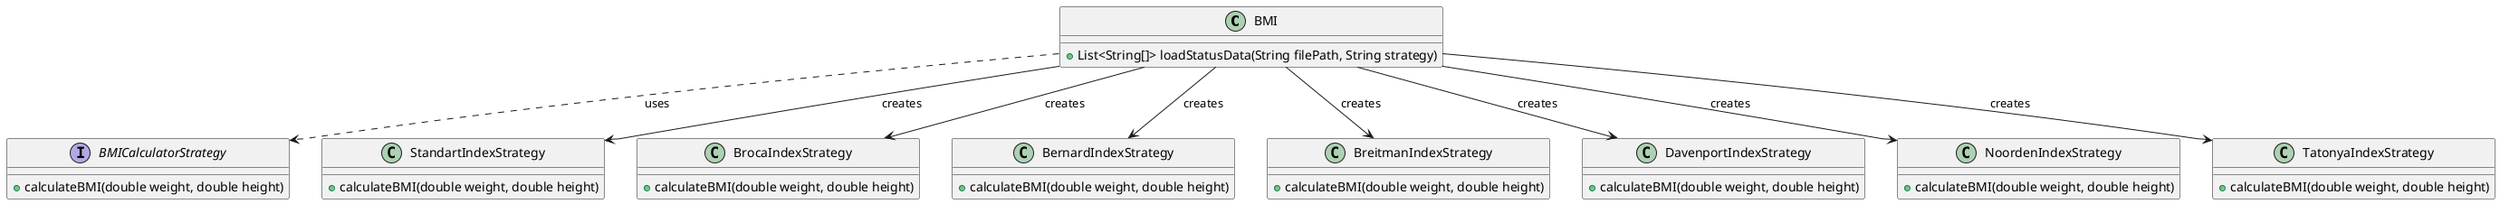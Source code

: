 @startuml
class BMI {
    + List<String[]> loadStatusData(String filePath, String strategy)
}

interface BMICalculatorStrategy {
    + calculateBMI(double weight, double height)
}

class StandartIndexStrategy {
    + calculateBMI(double weight, double height)
}

class BrocaIndexStrategy {
    + calculateBMI(double weight, double height)
}

class BernardIndexStrategy {
    + calculateBMI(double weight, double height)
}

class BreitmanIndexStrategy {
    + calculateBMI(double weight, double height)
}

class DavenportIndexStrategy {
    + calculateBMI(double weight, double height)
}

class NoordenIndexStrategy {
    + calculateBMI(double weight, double height)
}

class TatonyaIndexStrategy {
    + calculateBMI(double weight, double height)
}

BMI ..> BMICalculatorStrategy : uses
BMI --> StandartIndexStrategy : creates
BMI --> BrocaIndexStrategy : creates
BMI --> BernardIndexStrategy : creates
BMI --> BreitmanIndexStrategy : creates
BMI --> DavenportIndexStrategy : creates
BMI --> NoordenIndexStrategy : creates
BMI --> TatonyaIndexStrategy : creates
@enduml
